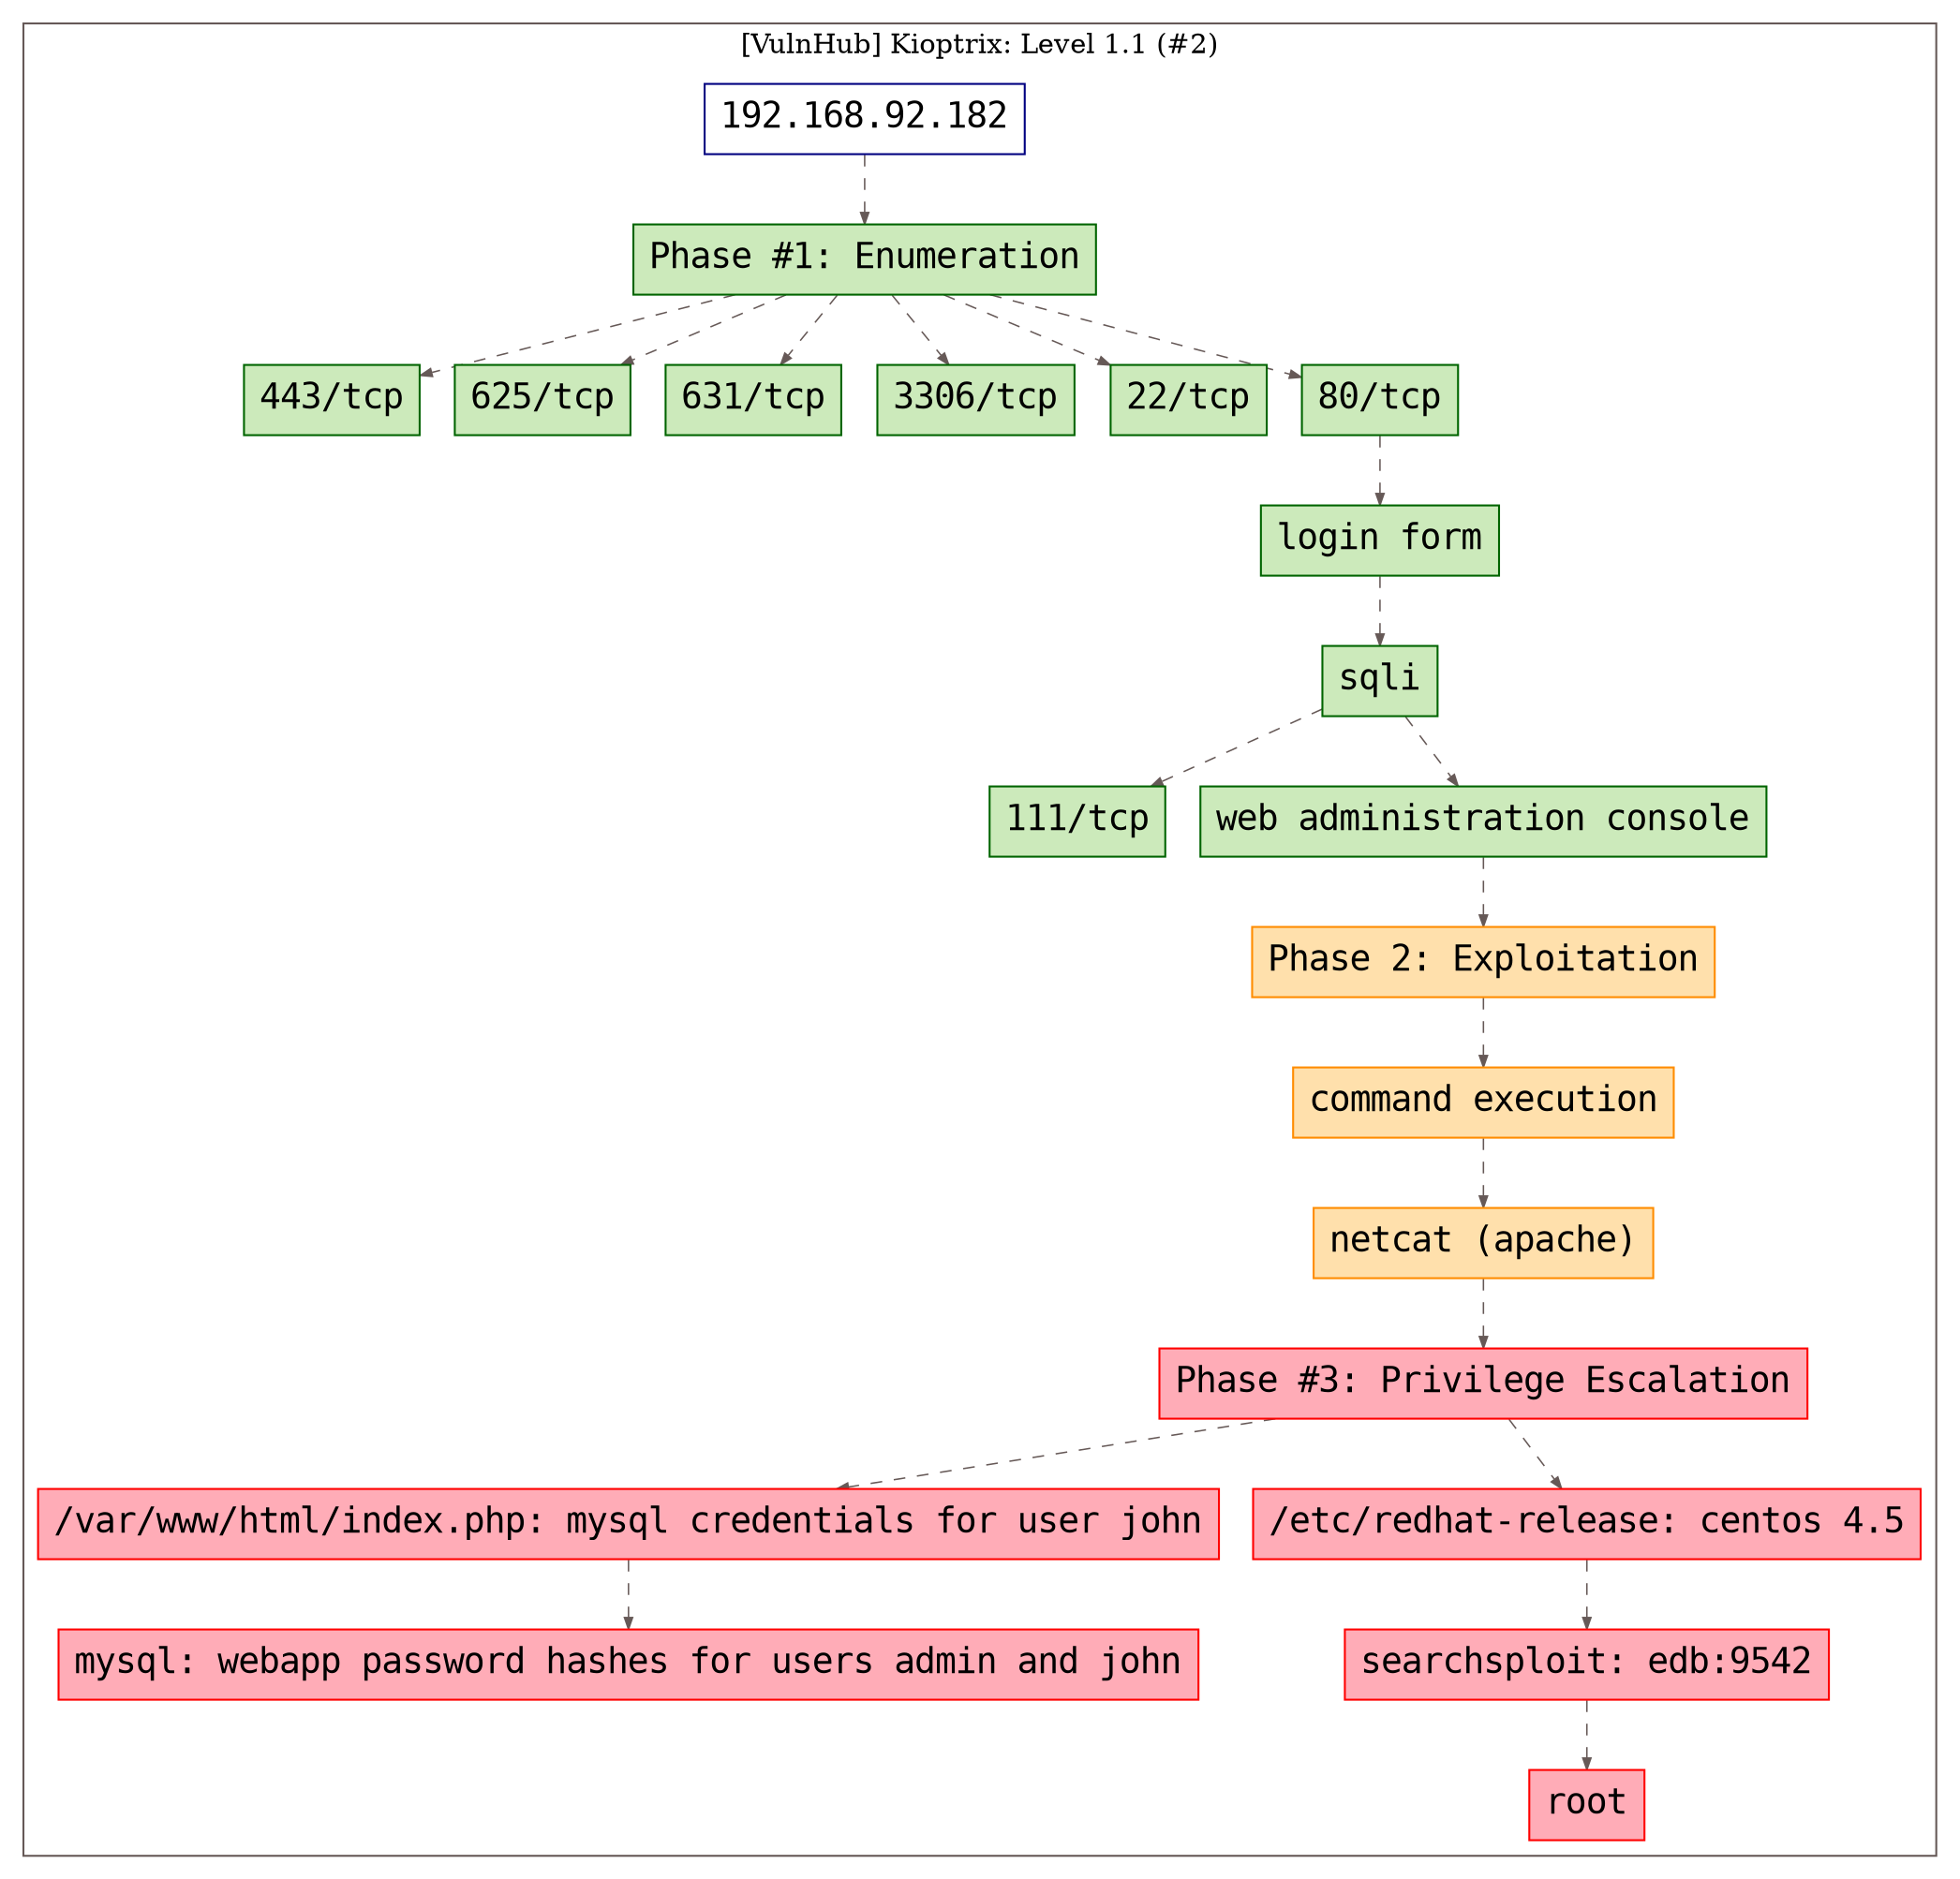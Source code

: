 digraph G {
  #rankdir=LR;
  nodesdictep=1.0; splines="line"; K=0.6; overlap=scale; fixedsize=true; resolution=72; bgcolor="#ffffff"; outputorder="edgesfirst";
  node [fontname="courier" fontsize=18 shape=box width=0.25 fillcolor="white" style="filled,solid"];
  edge [style=dashed color="#665957" penwidth=0.75 arrowsize=0.6];

  0[label="192.168.92.182" color="navyblue" fillcolor="#ffffff" tooltip="[VulnHub] Kioptrix: Level 1.1 (#2)"];
  10[label="Phase #3: Privilege Escalation" color="red" fillcolor="#ffacb7" tooltip="Phase #3:Privilege Escalation"];
  11[label="/var/www/html/index.php: mysql credentials for user john" color="red" fillcolor="#ffacb7" tooltip="Phase #3:Privilege Escalation"];
  12[label="mysql: webapp password hashes for users admin and john" color="red" fillcolor="#ffacb7" tooltip="Phase #3:Privilege Escalation"];
  13[label="/etc/redhat-release: centos 4.5" color="red" fillcolor="#ffacb7" tooltip="Phase #3:Privilege Escalation"];
  14[label="searchsploit: edb:9542" color="red" fillcolor="#ffacb7" tooltip="Phase #3:Privilege Escalation"];
  15[label="root" color="red" fillcolor="#ffacb7" tooltip="Phase #3:Privilege Escalation"];
  16[label="111/tcp" color="darkgreen" fillcolor="#cceabb" tooltip="Phase #1:Enumeration"];
  17[label="443/tcp" color="darkgreen" fillcolor="#cceabb" tooltip="Phase #1:Enumeration"];
  18[label="625/tcp" color="darkgreen" fillcolor="#cceabb" tooltip="Phase #1:Enumeration"];
  19[label="631/tcp" color="darkgreen" fillcolor="#cceabb" tooltip="Phase #1:Enumeration"];
  1[label="Phase #1: Enumeration" color="darkgreen" fillcolor="#cceabb" tooltip="Phase #1:Enumeration"];
  20[label="3306/tcp" color="darkgreen" fillcolor="#cceabb" tooltip="Phase #1:Enumeration"];
  2[label="22/tcp" color="darkgreen" fillcolor="#cceabb" tooltip="Phase #1:Enumeration"];
  3[label="80/tcp" color="darkgreen" fillcolor="#cceabb" tooltip="Phase #1:Enumeration"];
  4[label="login form" color="darkgreen" fillcolor="#cceabb" tooltip="Phase #1:Enumeration"];
  5[label="sqli" color="darkgreen" fillcolor="#cceabb" tooltip="Phase #1:Enumeration"];
  6[label="web administration console" color="darkgreen" fillcolor="#cceabb" tooltip="Phase #1:Enumeration"];
  7[label="Phase 2: Exploitation" color="darkorange" fillcolor="#ffe0ac" tooltip="Phase #2:Exploitation"];
  8[label="command execution" color="darkorange" fillcolor="#ffe0ac" tooltip="Phase #2:Exploitation"];
  9[label="netcat (apache)" color="darkorange" fillcolor="#ffe0ac" tooltip="Phase #2:Exploitation"];

  subgraph cluster_0 {
    node [style="filled,solid"];
    label = "[VulnHub] Kioptrix: Level 1.1 (#2)";
    color = "#665957";
    0 -> 1 [color="#665957"];
    1 -> 17 [color="#665957"];
    1 -> 18 [color="#665957"];
    1 -> 19 [color="#665957"];
    1 -> 2 [color="#665957"];
    1 -> 20 [color="#665957"];
    1 -> 3 [color="#665957"];
    10 -> 11 [color="#665957"];
    10 -> 13 [color="#665957"];
    11 -> 12 [color="#665957"];
    13 -> 14 [color="#665957"];
    14 -> 15 [color="#665957"];
    3 -> 4 [color="#665957"];
    4 -> 5 [color="#665957"];
    5 -> 16 [color="#665957"];
    5 -> 6 [color="#665957"];
    6 -> 7 [color="#665957"];
    7 -> 8 [color="#665957"];
    8 -> 9 [color="#665957"];
    9 -> 10 [color="#665957"];
  }
}

